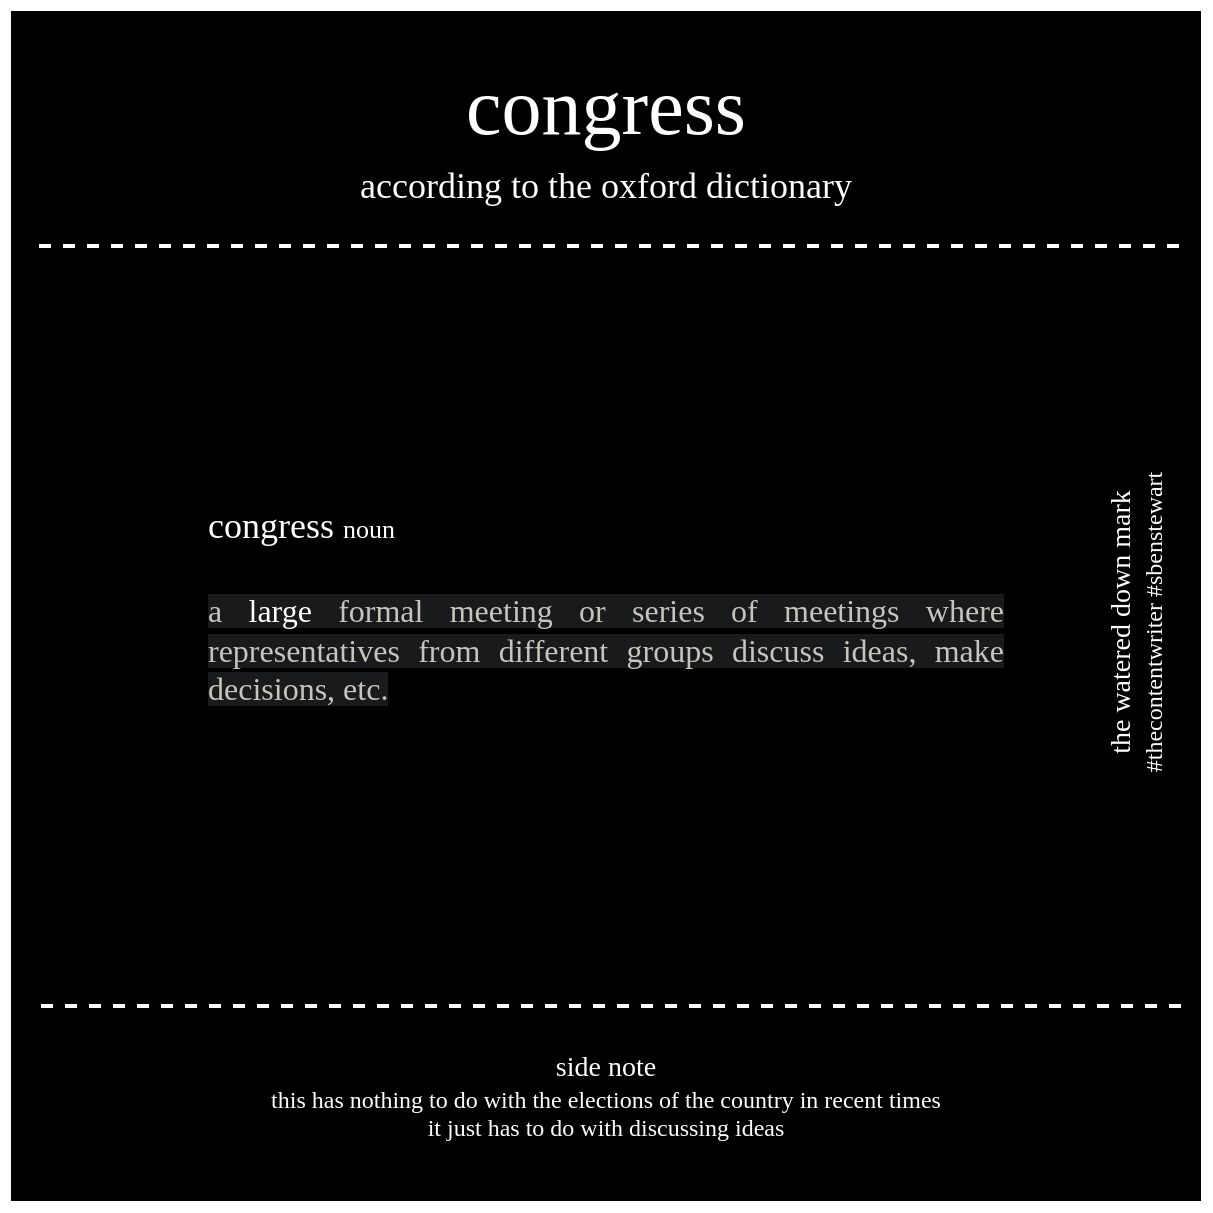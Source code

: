 <mxfile version="15.3.3" type="device"><diagram id="dX7Dphyso45SB9-RoEhv" name="Page-1"><mxGraphModel dx="1350" dy="800" grid="1" gridSize="10" guides="1" tooltips="1" connect="1" arrows="1" fold="1" page="1" pageScale="1" pageWidth="827" pageHeight="1169" math="0" shadow="0"><root><mxCell id="0"/><mxCell id="1" parent="0"/><mxCell id="nfxZPmU7g6QgWNAvG-ER-2" value="" style="whiteSpace=wrap;html=1;aspect=fixed;strokeWidth=5;strokeColor=#FFFFFF;fillColor=#000000;" parent="1" vertex="1"><mxGeometry x="210" y="90" width="600" height="600" as="geometry"/></mxCell><mxCell id="8b6ggLF4gSHIukh4vJdm-18" value="&lt;font face=&quot;xkcd&quot;&gt;&lt;span style=&quot;font-size: 40px&quot;&gt;congress&lt;/span&gt;&lt;br&gt;&lt;/font&gt;" style="text;html=1;strokeColor=none;fillColor=none;align=center;verticalAlign=middle;whiteSpace=wrap;rounded=0;fontColor=#FFFFFF;" parent="1" vertex="1"><mxGeometry x="215" y="130" width="590" height="20" as="geometry"/></mxCell><mxCell id="8b6ggLF4gSHIukh4vJdm-24" value="&lt;font face=&quot;xkcd&quot;&gt;&lt;span style=&quot;font-size: 18px&quot;&gt;according to the oxford dictionary&lt;/span&gt;&lt;br&gt;&lt;/font&gt;" style="text;html=1;strokeColor=none;fillColor=none;align=center;verticalAlign=middle;whiteSpace=wrap;rounded=0;fontColor=#FFFFFF;" parent="1" vertex="1"><mxGeometry x="210" y="170" width="600" height="20" as="geometry"/></mxCell><mxCell id="8b6ggLF4gSHIukh4vJdm-30" value="" style="endArrow=none;dashed=1;html=1;strokeWidth=2;labelBackgroundColor=none;fontColor=#FFFFFF;strokeColor=#FFFFFF;" parent="1" edge="1"><mxGeometry width="50" height="50" relative="1" as="geometry"><mxPoint x="796.5" y="210" as="sourcePoint"/><mxPoint x="221.5" y="210" as="targetPoint"/></mxGeometry></mxCell><mxCell id="k-dpR7HA_-HZ3Fbqk2lw-16" value="" style="endArrow=none;dashed=1;html=1;strokeWidth=2;labelBackgroundColor=none;fontColor=#FFFFFF;strokeColor=#FFFFFF;" parent="1" edge="1"><mxGeometry width="50" height="50" relative="1" as="geometry"><mxPoint x="797.5" y="590" as="sourcePoint"/><mxPoint x="222.5" y="590" as="targetPoint"/></mxGeometry></mxCell><mxCell id="k-dpR7HA_-HZ3Fbqk2lw-17" value="&lt;font face=&quot;xkcd&quot;&gt;&lt;span style=&quot;font-size: 14px&quot;&gt;side note&lt;/span&gt;&lt;/font&gt;&lt;font face=&quot;xkcd&quot;&gt;&lt;br&gt;this has nothing to do with the elections of the country in recent times&lt;br&gt;it just has to do with discussing ideas&lt;br&gt;&lt;/font&gt;" style="text;html=1;strokeColor=none;fillColor=none;align=center;verticalAlign=middle;whiteSpace=wrap;rounded=0;fontColor=#FFFFFF;" parent="1" vertex="1"><mxGeometry x="220" y="600" width="580" height="70" as="geometry"/></mxCell><mxCell id="euaHSMH8fYii958cPEId-22" style="edgeStyle=orthogonalEdgeStyle;rounded=0;orthogonalLoop=1;jettySize=auto;html=1;exitX=0.5;exitY=1;exitDx=0;exitDy=0;strokeWidth=2;" parent="1" edge="1"><mxGeometry relative="1" as="geometry"><mxPoint x="661" y="451" as="sourcePoint"/><mxPoint x="661" y="451" as="targetPoint"/></mxGeometry></mxCell><mxCell id="pKVuHFSoDqtFi99w7tCS-15" value="&lt;font face=&quot;xkcd&quot;&gt;&lt;span style=&quot;font-size: 14px&quot;&gt;the watered down mark&lt;br&gt;&lt;/span&gt;#thecontentwriter #sbenstewart&lt;br&gt;&lt;/font&gt;" style="text;html=1;strokeColor=none;fillColor=none;align=center;verticalAlign=middle;whiteSpace=wrap;rounded=0;rotation=-90;fontColor=#FFFFFF;" parent="1" vertex="1"><mxGeometry x="630" y="388" width="290" height="20" as="geometry"/></mxCell><mxCell id="b0y0ySVDOG4qLIN05PSK-2" value="&lt;div style=&quot;text-align: justify&quot;&gt;&lt;span style=&quot;font-family: &amp;#34;xkcd&amp;#34; ; font-size: 18px&quot;&gt;congress &lt;/span&gt;&lt;font style=&quot;font-family: &amp;#34;xkcd&amp;#34; ; font-size: 13px&quot;&gt;noun&lt;/font&gt;&lt;span style=&quot;font-family: &amp;#34;xkcd&amp;#34; ; font-size: 18px&quot;&gt;&amp;nbsp;&lt;/span&gt;&lt;/div&gt;&lt;div style=&quot;text-align: justify&quot;&gt;&lt;span style=&quot;font-family: &amp;#34;xkcd&amp;#34; ; font-size: 18px&quot;&gt;&lt;br&gt;&lt;/span&gt;&lt;/div&gt;&lt;font face=&quot;xkcd&quot; data-font-src=&quot;https://fonts.googleapis.com/css?family=xkcd&quot;&gt;&lt;div style=&quot;text-align: justify&quot;&gt;&lt;span style=&quot;background-color: rgb(24 , 26 , 27) ; color: rgb(200 , 195 , 188) ; font-size: 16px ; text-align: left&quot;&gt;a &lt;/span&gt;&lt;span style=&quot;background-color: rgb(24 , 26 , 27) ; font-size: 16px ; text-align: left&quot;&gt;large&lt;/span&gt;&lt;span style=&quot;background-color: rgb(24 , 26 , 27) ; color: rgb(200 , 195 , 188) ; font-size: 16px ; text-align: left&quot;&gt; formal meeting or series of meetings where representatives from different groups discuss ideas, make decisions, etc.&lt;/span&gt;&lt;/div&gt;&lt;/font&gt;" style="text;html=1;strokeColor=none;fillColor=none;align=center;verticalAlign=middle;whiteSpace=wrap;rounded=0;fontColor=#FFFFFF;" vertex="1" parent="1"><mxGeometry x="310" y="304" width="400" height="172" as="geometry"/></mxCell></root></mxGraphModel></diagram></mxfile>